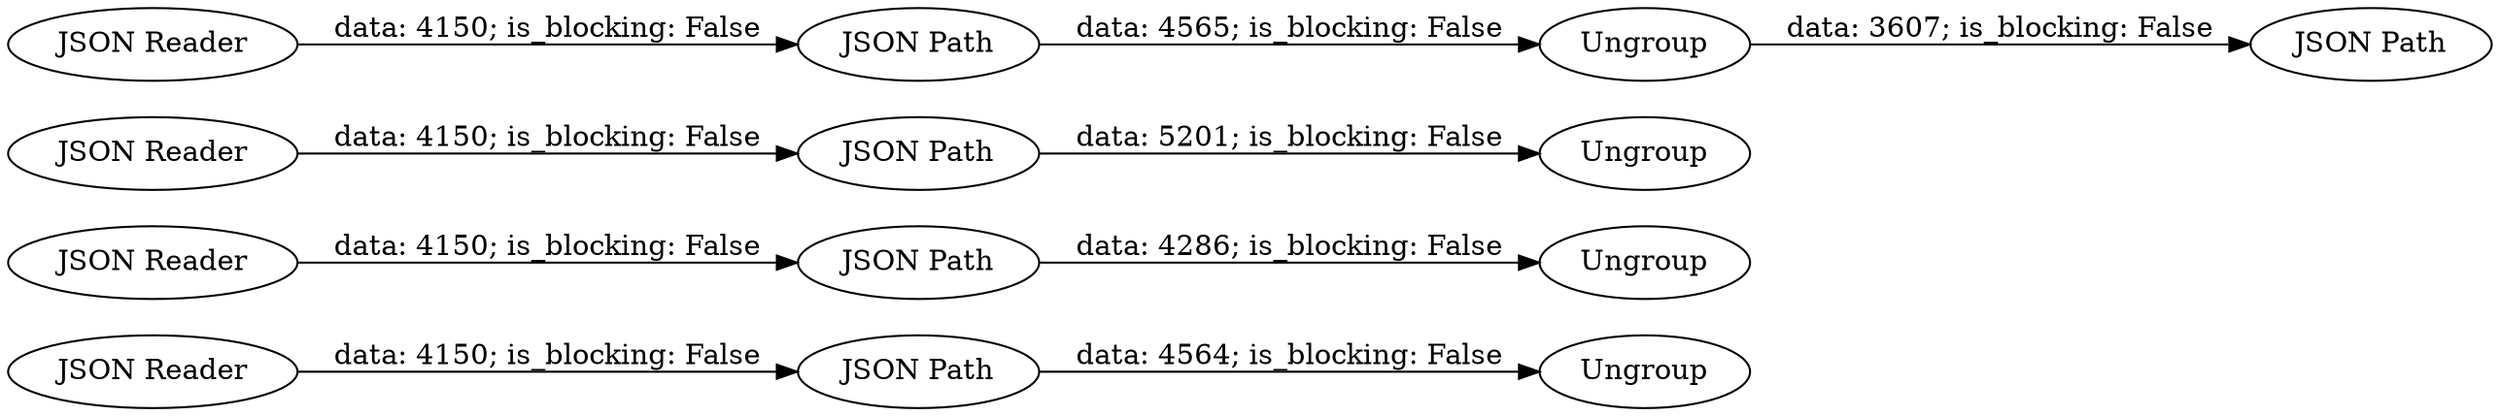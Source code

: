 digraph {
	"-3229572454867108280_18" [label=Ungroup]
	"-3229572454867108280_19" [label="JSON Path"]
	"-3229572454867108280_15" [label="JSON Reader"]
	"-3229572454867108280_8" [label="JSON Path"]
	"-3229572454867108280_14" [label="JSON Path"]
	"-3229572454867108280_6" [label=Ungroup]
	"-3229572454867108280_11" [label="JSON Path"]
	"-3229572454867108280_12" [label=Ungroup]
	"-3229572454867108280_13" [label=Ungroup]
	"-3229572454867108280_9" [label="JSON Reader"]
	"-3229572454867108280_5" [label="JSON Reader"]
	"-3229572454867108280_4" [label="JSON Path"]
	"-3229572454867108280_17" [label="JSON Reader"]
	"-3229572454867108280_17" -> "-3229572454867108280_19" [label="data: 4150; is_blocking: False"]
	"-3229572454867108280_14" -> "-3229572454867108280_13" [label="data: 4286; is_blocking: False"]
	"-3229572454867108280_15" -> "-3229572454867108280_14" [label="data: 4150; is_blocking: False"]
	"-3229572454867108280_8" -> "-3229572454867108280_12" [label="data: 5201; is_blocking: False"]
	"-3229572454867108280_6" -> "-3229572454867108280_11" [label="data: 3607; is_blocking: False"]
	"-3229572454867108280_5" -> "-3229572454867108280_4" [label="data: 4150; is_blocking: False"]
	"-3229572454867108280_9" -> "-3229572454867108280_8" [label="data: 4150; is_blocking: False"]
	"-3229572454867108280_19" -> "-3229572454867108280_18" [label="data: 4564; is_blocking: False"]
	"-3229572454867108280_4" -> "-3229572454867108280_6" [label="data: 4565; is_blocking: False"]
	rankdir=LR
}
